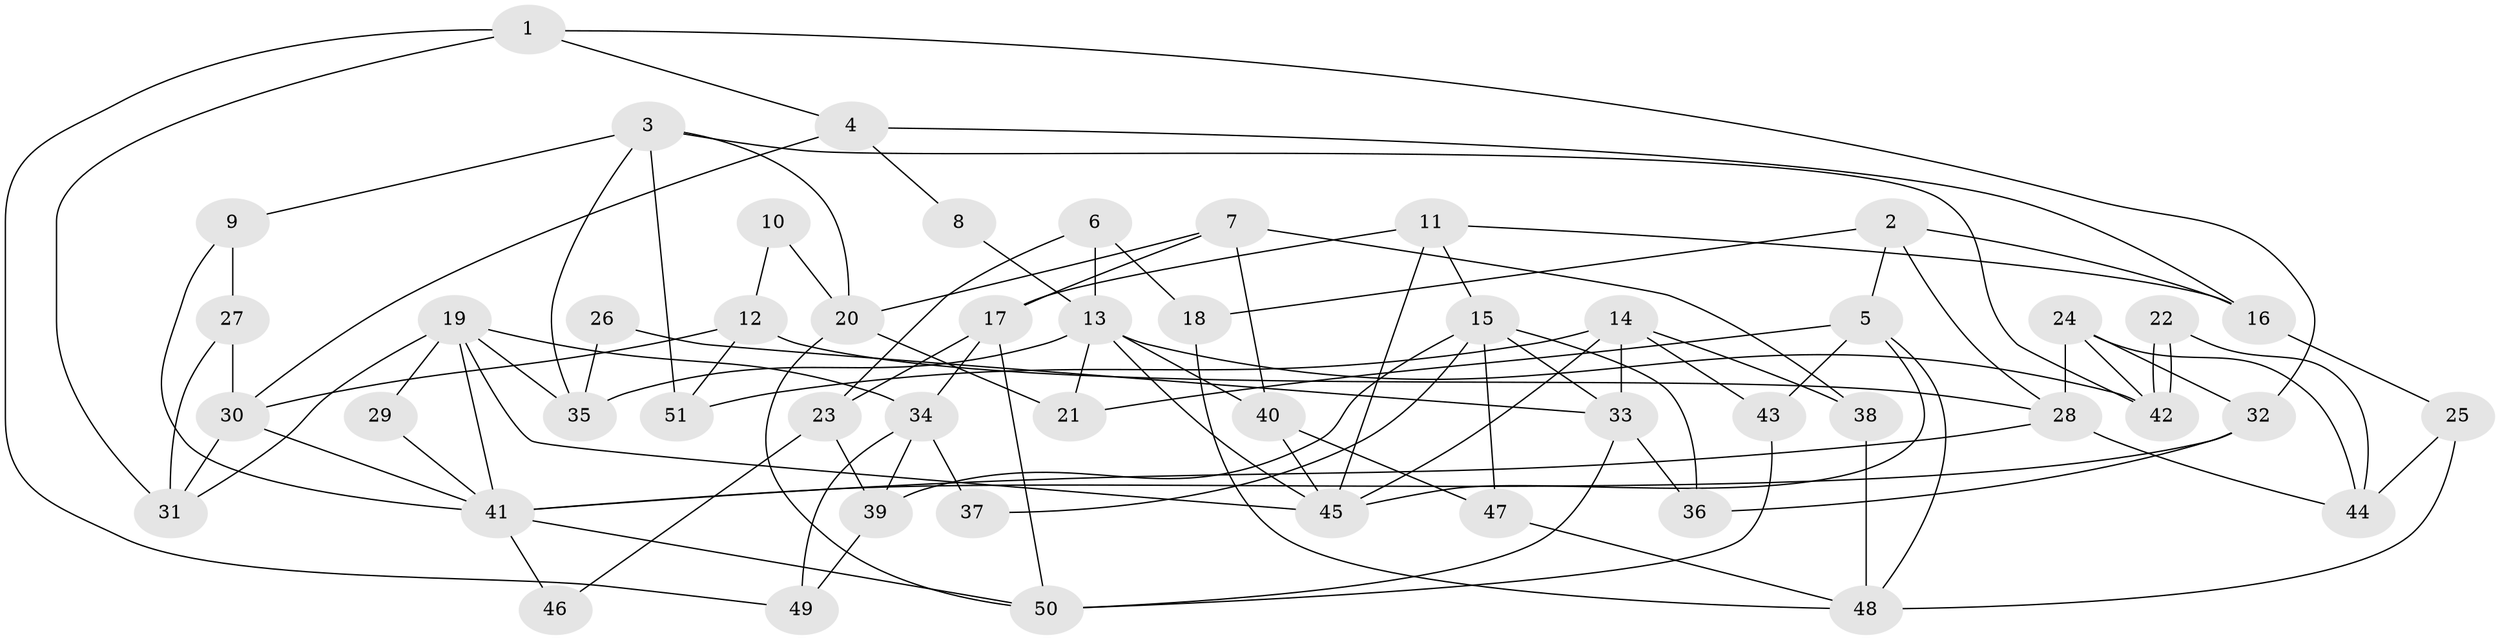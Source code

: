 // coarse degree distribution, {5: 0.2777777777777778, 4: 0.2777777777777778, 7: 0.1111111111111111, 8: 0.16666666666666666, 10: 0.05555555555555555, 3: 0.05555555555555555, 2: 0.05555555555555555}
// Generated by graph-tools (version 1.1) at 2025/50/03/04/25 22:50:48]
// undirected, 51 vertices, 102 edges
graph export_dot {
  node [color=gray90,style=filled];
  1;
  2;
  3;
  4;
  5;
  6;
  7;
  8;
  9;
  10;
  11;
  12;
  13;
  14;
  15;
  16;
  17;
  18;
  19;
  20;
  21;
  22;
  23;
  24;
  25;
  26;
  27;
  28;
  29;
  30;
  31;
  32;
  33;
  34;
  35;
  36;
  37;
  38;
  39;
  40;
  41;
  42;
  43;
  44;
  45;
  46;
  47;
  48;
  49;
  50;
  51;
  1 -- 32;
  1 -- 4;
  1 -- 31;
  1 -- 49;
  2 -- 5;
  2 -- 28;
  2 -- 16;
  2 -- 18;
  3 -- 42;
  3 -- 20;
  3 -- 9;
  3 -- 35;
  3 -- 51;
  4 -- 16;
  4 -- 30;
  4 -- 8;
  5 -- 45;
  5 -- 48;
  5 -- 21;
  5 -- 43;
  6 -- 23;
  6 -- 13;
  6 -- 18;
  7 -- 17;
  7 -- 40;
  7 -- 20;
  7 -- 38;
  8 -- 13;
  9 -- 41;
  9 -- 27;
  10 -- 12;
  10 -- 20;
  11 -- 17;
  11 -- 45;
  11 -- 15;
  11 -- 16;
  12 -- 51;
  12 -- 28;
  12 -- 30;
  13 -- 40;
  13 -- 35;
  13 -- 21;
  13 -- 42;
  13 -- 45;
  14 -- 33;
  14 -- 43;
  14 -- 38;
  14 -- 45;
  14 -- 51;
  15 -- 36;
  15 -- 33;
  15 -- 37;
  15 -- 39;
  15 -- 47;
  16 -- 25;
  17 -- 50;
  17 -- 34;
  17 -- 23;
  18 -- 48;
  19 -- 31;
  19 -- 45;
  19 -- 29;
  19 -- 34;
  19 -- 35;
  19 -- 41;
  20 -- 21;
  20 -- 50;
  22 -- 42;
  22 -- 42;
  22 -- 44;
  23 -- 39;
  23 -- 46;
  24 -- 42;
  24 -- 44;
  24 -- 28;
  24 -- 32;
  25 -- 48;
  25 -- 44;
  26 -- 35;
  26 -- 33;
  27 -- 31;
  27 -- 30;
  28 -- 41;
  28 -- 44;
  29 -- 41;
  30 -- 31;
  30 -- 41;
  32 -- 41;
  32 -- 36;
  33 -- 50;
  33 -- 36;
  34 -- 49;
  34 -- 37;
  34 -- 39;
  38 -- 48;
  39 -- 49;
  40 -- 47;
  40 -- 45;
  41 -- 46;
  41 -- 50;
  43 -- 50;
  47 -- 48;
}
